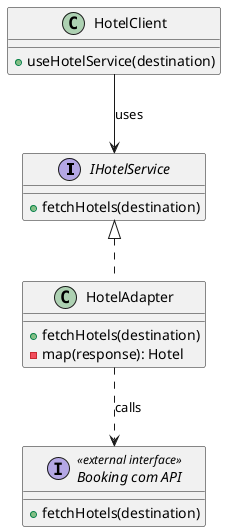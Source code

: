 @startuml

interface IHotelService {
    +fetchHotels(destination)
}

class HotelClient {
    +useHotelService(destination)
}

class HotelAdapter implements IHotelService {
    +fetchHotels(destination)
    -map(response): Hotel
}

interface "Booking com API" <<external interface>> {
    +fetchHotels(destination)
}

HotelClient --> IHotelService : uses
HotelAdapter ..> "Booking com API" : calls
@enduml